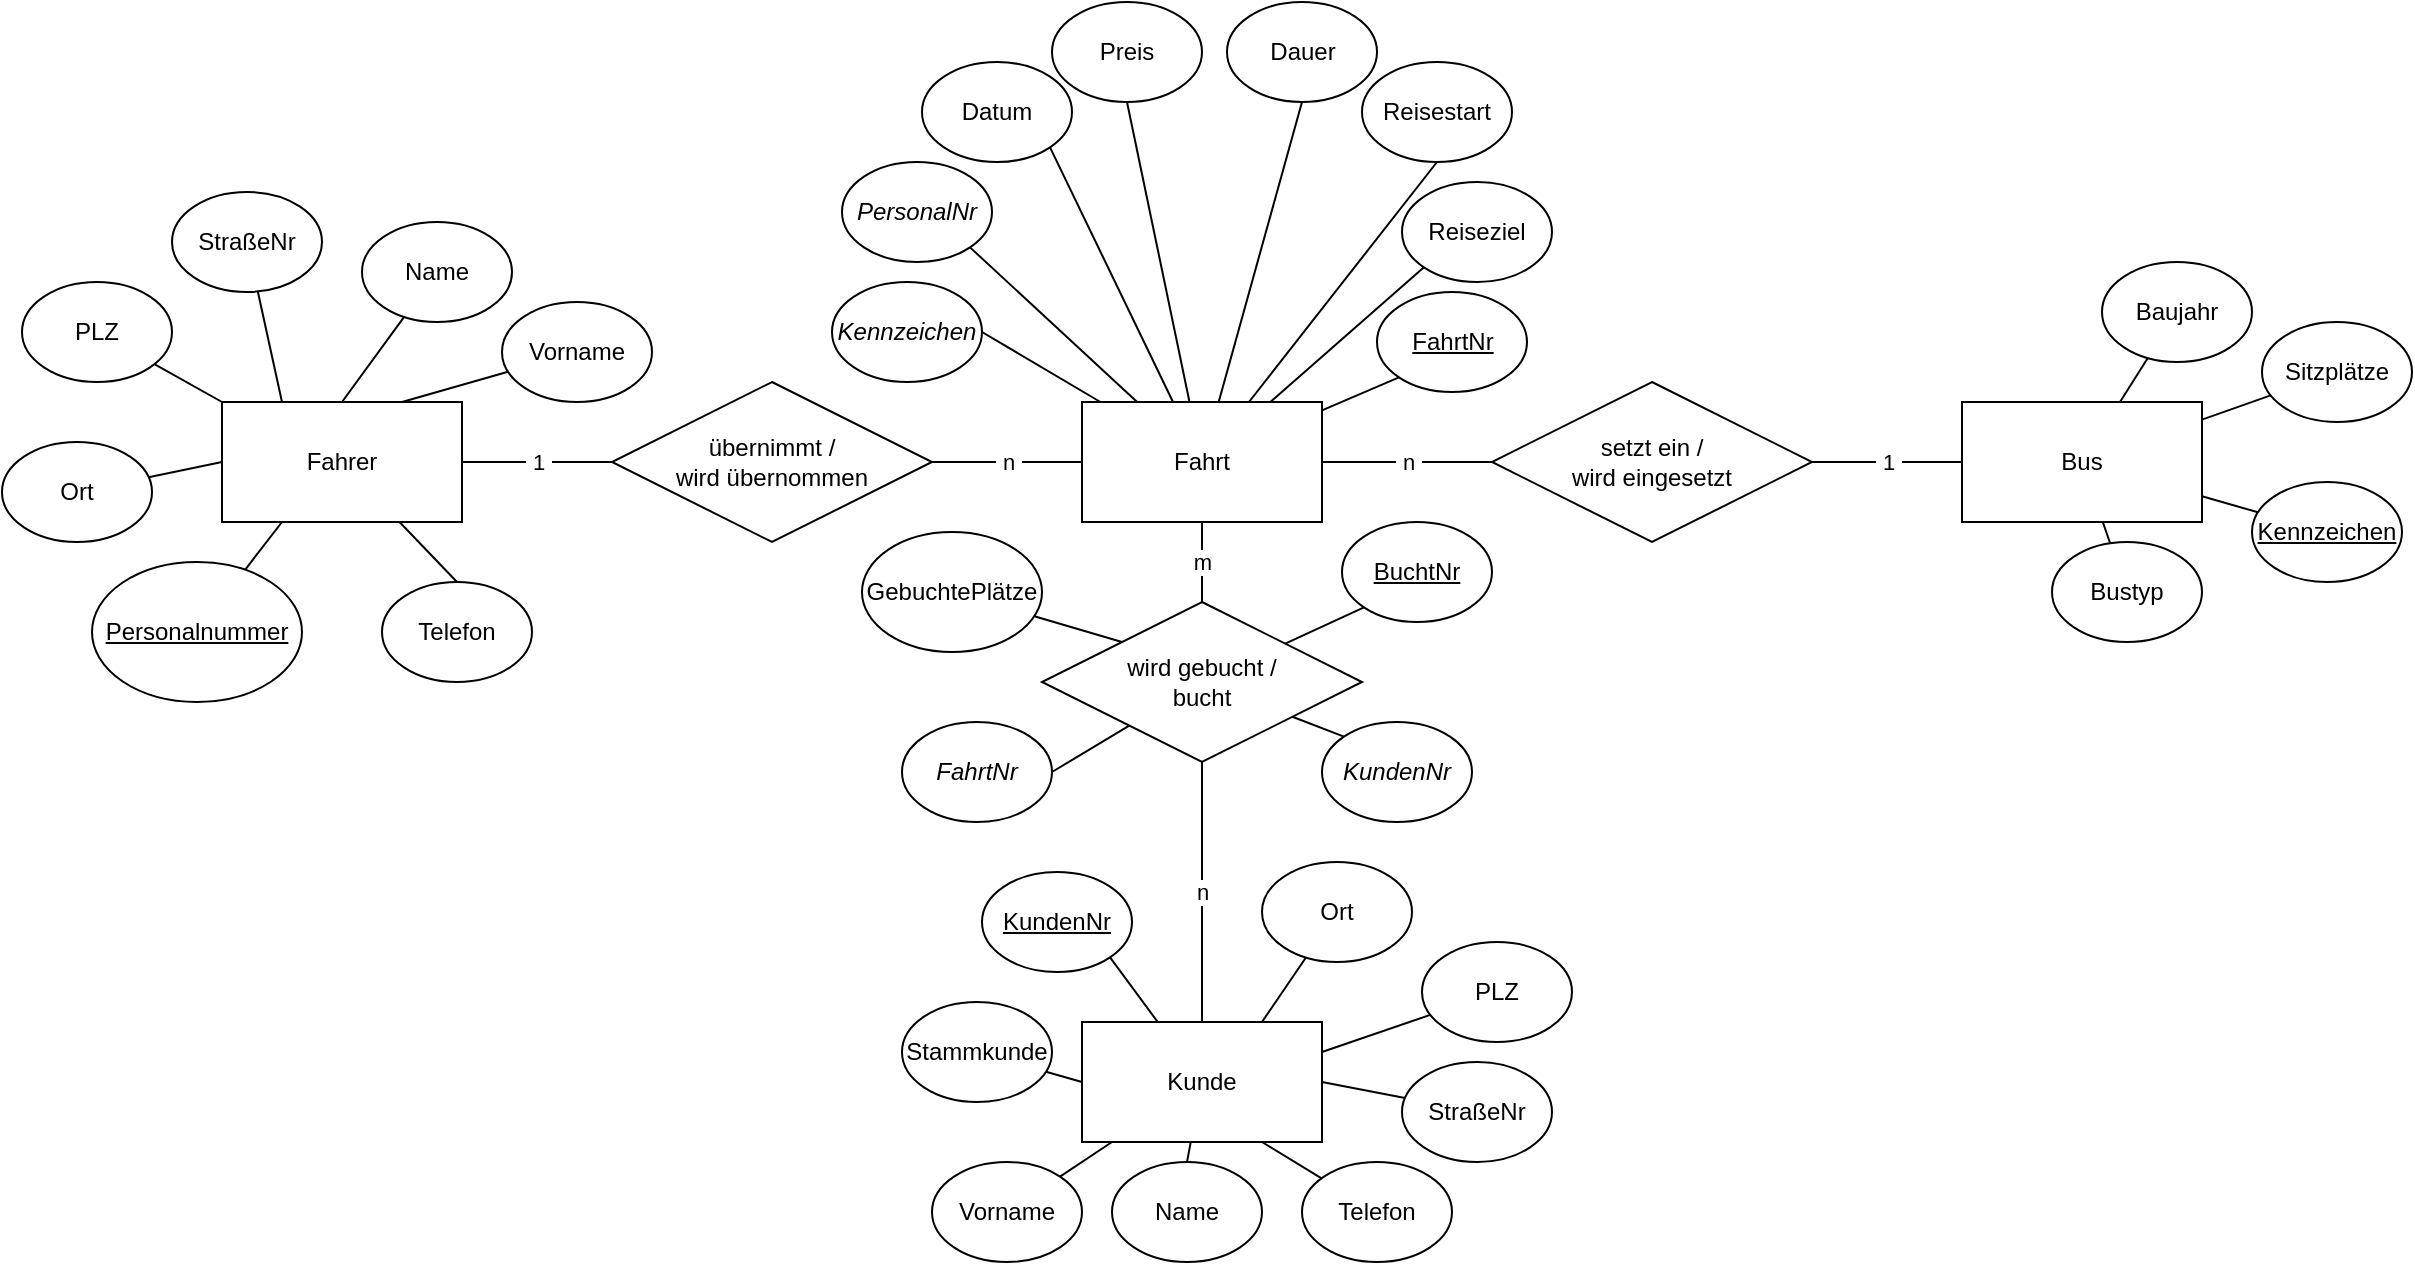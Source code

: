 <mxfile version="14.8.0" type="device"><diagram id="R2lEEEUBdFMjLlhIrx00" name="Page-1"><mxGraphModel dx="1394" dy="884" grid="1" gridSize="10" guides="1" tooltips="1" connect="1" arrows="1" fold="1" page="1" pageScale="1" pageWidth="850" pageHeight="1100" math="0" shadow="0" extFonts="Permanent Marker^https://fonts.googleapis.com/css?family=Permanent+Marker"><root><mxCell id="0"/><mxCell id="1" parent="0"/><mxCell id="NAi8lPH9xUQSaL3AmFZY-1" value="Fahrt" style="rounded=0;whiteSpace=wrap;html=1;" vertex="1" parent="1"><mxGeometry x="590" y="290" width="120" height="60" as="geometry"/></mxCell><mxCell id="NAi8lPH9xUQSaL3AmFZY-47" style="edgeStyle=none;rounded=0;orthogonalLoop=1;jettySize=auto;html=1;endArrow=none;endFill=0;" edge="1" parent="1" source="NAi8lPH9xUQSaL3AmFZY-2" target="NAi8lPH9xUQSaL3AmFZY-46"><mxGeometry relative="1" as="geometry"/></mxCell><mxCell id="NAi8lPH9xUQSaL3AmFZY-49" style="edgeStyle=none;rounded=0;orthogonalLoop=1;jettySize=auto;html=1;endArrow=none;endFill=0;" edge="1" parent="1" source="NAi8lPH9xUQSaL3AmFZY-2" target="NAi8lPH9xUQSaL3AmFZY-48"><mxGeometry relative="1" as="geometry"/></mxCell><mxCell id="NAi8lPH9xUQSaL3AmFZY-51" style="edgeStyle=none;rounded=0;orthogonalLoop=1;jettySize=auto;html=1;endArrow=none;endFill=0;" edge="1" parent="1" source="NAi8lPH9xUQSaL3AmFZY-2" target="NAi8lPH9xUQSaL3AmFZY-50"><mxGeometry relative="1" as="geometry"/></mxCell><mxCell id="NAi8lPH9xUQSaL3AmFZY-54" style="edgeStyle=none;rounded=0;orthogonalLoop=1;jettySize=auto;html=1;endArrow=none;endFill=0;" edge="1" parent="1" source="NAi8lPH9xUQSaL3AmFZY-2" target="NAi8lPH9xUQSaL3AmFZY-53"><mxGeometry relative="1" as="geometry"/></mxCell><mxCell id="NAi8lPH9xUQSaL3AmFZY-79" value="&amp;nbsp;1&amp;nbsp;" style="edgeStyle=none;rounded=0;orthogonalLoop=1;jettySize=auto;html=1;exitX=0;exitY=0.5;exitDx=0;exitDy=0;endArrow=none;endFill=0;" edge="1" parent="1" source="NAi8lPH9xUQSaL3AmFZY-2" target="NAi8lPH9xUQSaL3AmFZY-78"><mxGeometry relative="1" as="geometry"/></mxCell><mxCell id="NAi8lPH9xUQSaL3AmFZY-2" value="Bus" style="rounded=0;whiteSpace=wrap;html=1;" vertex="1" parent="1"><mxGeometry x="1030" y="290" width="120" height="60" as="geometry"/></mxCell><mxCell id="NAi8lPH9xUQSaL3AmFZY-26" style="edgeStyle=none;rounded=0;orthogonalLoop=1;jettySize=auto;html=1;exitX=0;exitY=0.5;exitDx=0;exitDy=0;endArrow=none;endFill=0;" edge="1" parent="1" source="NAi8lPH9xUQSaL3AmFZY-3" target="NAi8lPH9xUQSaL3AmFZY-24"><mxGeometry relative="1" as="geometry"/></mxCell><mxCell id="NAi8lPH9xUQSaL3AmFZY-32" style="edgeStyle=none;rounded=0;orthogonalLoop=1;jettySize=auto;html=1;exitX=0.75;exitY=1;exitDx=0;exitDy=0;endArrow=none;endFill=0;" edge="1" parent="1" source="NAi8lPH9xUQSaL3AmFZY-3" target="NAi8lPH9xUQSaL3AmFZY-31"><mxGeometry relative="1" as="geometry"/></mxCell><mxCell id="NAi8lPH9xUQSaL3AmFZY-35" style="edgeStyle=none;rounded=0;orthogonalLoop=1;jettySize=auto;html=1;exitX=1;exitY=0.5;exitDx=0;exitDy=0;endArrow=none;endFill=0;" edge="1" parent="1" source="NAi8lPH9xUQSaL3AmFZY-3" target="NAi8lPH9xUQSaL3AmFZY-33"><mxGeometry relative="1" as="geometry"/></mxCell><mxCell id="NAi8lPH9xUQSaL3AmFZY-36" style="edgeStyle=none;rounded=0;orthogonalLoop=1;jettySize=auto;html=1;exitX=0.75;exitY=0;exitDx=0;exitDy=0;endArrow=none;endFill=0;" edge="1" parent="1" source="NAi8lPH9xUQSaL3AmFZY-3" target="NAi8lPH9xUQSaL3AmFZY-34"><mxGeometry relative="1" as="geometry"/></mxCell><mxCell id="NAi8lPH9xUQSaL3AmFZY-38" style="edgeStyle=none;rounded=0;orthogonalLoop=1;jettySize=auto;html=1;exitX=1;exitY=0.25;exitDx=0;exitDy=0;endArrow=none;endFill=0;" edge="1" parent="1" source="NAi8lPH9xUQSaL3AmFZY-3" target="NAi8lPH9xUQSaL3AmFZY-37"><mxGeometry relative="1" as="geometry"/></mxCell><mxCell id="NAi8lPH9xUQSaL3AmFZY-43" value="n" style="edgeStyle=none;rounded=0;orthogonalLoop=1;jettySize=auto;html=1;exitX=0.5;exitY=0;exitDx=0;exitDy=0;endArrow=none;endFill=0;" edge="1" parent="1" source="NAi8lPH9xUQSaL3AmFZY-3" target="NAi8lPH9xUQSaL3AmFZY-40"><mxGeometry relative="1" as="geometry"/></mxCell><mxCell id="NAi8lPH9xUQSaL3AmFZY-3" value="Kunde" style="rounded=0;whiteSpace=wrap;html=1;" vertex="1" parent="1"><mxGeometry x="590" y="600" width="120" height="60" as="geometry"/></mxCell><mxCell id="NAi8lPH9xUQSaL3AmFZY-7" style="rounded=0;orthogonalLoop=1;jettySize=auto;html=1;exitX=0.5;exitY=0;exitDx=0;exitDy=0;endArrow=none;endFill=0;" edge="1" parent="1" source="NAi8lPH9xUQSaL3AmFZY-4" target="NAi8lPH9xUQSaL3AmFZY-5"><mxGeometry relative="1" as="geometry"/></mxCell><mxCell id="NAi8lPH9xUQSaL3AmFZY-9" style="edgeStyle=none;rounded=0;orthogonalLoop=1;jettySize=auto;html=1;exitX=0.75;exitY=0;exitDx=0;exitDy=0;endArrow=none;endFill=0;" edge="1" parent="1" source="NAi8lPH9xUQSaL3AmFZY-4" target="NAi8lPH9xUQSaL3AmFZY-8"><mxGeometry relative="1" as="geometry"/></mxCell><mxCell id="NAi8lPH9xUQSaL3AmFZY-11" style="edgeStyle=none;rounded=0;orthogonalLoop=1;jettySize=auto;html=1;exitX=0.25;exitY=0;exitDx=0;exitDy=0;endArrow=none;endFill=0;" edge="1" parent="1" source="NAi8lPH9xUQSaL3AmFZY-4" target="NAi8lPH9xUQSaL3AmFZY-10"><mxGeometry relative="1" as="geometry"/></mxCell><mxCell id="NAi8lPH9xUQSaL3AmFZY-14" style="edgeStyle=none;rounded=0;orthogonalLoop=1;jettySize=auto;html=1;exitX=0;exitY=0.5;exitDx=0;exitDy=0;endArrow=none;endFill=0;" edge="1" parent="1" source="NAi8lPH9xUQSaL3AmFZY-4" target="NAi8lPH9xUQSaL3AmFZY-13"><mxGeometry relative="1" as="geometry"/></mxCell><mxCell id="NAi8lPH9xUQSaL3AmFZY-15" style="edgeStyle=none;rounded=0;orthogonalLoop=1;jettySize=auto;html=1;exitX=0;exitY=0;exitDx=0;exitDy=0;endArrow=none;endFill=0;" edge="1" parent="1" source="NAi8lPH9xUQSaL3AmFZY-4" target="NAi8lPH9xUQSaL3AmFZY-12"><mxGeometry relative="1" as="geometry"/></mxCell><mxCell id="NAi8lPH9xUQSaL3AmFZY-17" style="edgeStyle=none;rounded=0;orthogonalLoop=1;jettySize=auto;html=1;exitX=0.25;exitY=1;exitDx=0;exitDy=0;endArrow=none;endFill=0;" edge="1" parent="1" source="NAi8lPH9xUQSaL3AmFZY-4" target="NAi8lPH9xUQSaL3AmFZY-16"><mxGeometry relative="1" as="geometry"/></mxCell><mxCell id="NAi8lPH9xUQSaL3AmFZY-21" value="&amp;nbsp;1&amp;nbsp;" style="edgeStyle=none;rounded=0;orthogonalLoop=1;jettySize=auto;html=1;exitX=1;exitY=0.5;exitDx=0;exitDy=0;endArrow=none;endFill=0;entryX=0;entryY=0.5;entryDx=0;entryDy=0;" edge="1" parent="1" source="NAi8lPH9xUQSaL3AmFZY-4" target="NAi8lPH9xUQSaL3AmFZY-20"><mxGeometry relative="1" as="geometry"><mxPoint x="330" y="320" as="targetPoint"/></mxGeometry></mxCell><mxCell id="NAi8lPH9xUQSaL3AmFZY-4" value="Fahrer" style="rounded=0;whiteSpace=wrap;html=1;" vertex="1" parent="1"><mxGeometry x="160" y="290" width="120" height="60" as="geometry"/></mxCell><mxCell id="NAi8lPH9xUQSaL3AmFZY-5" value="Name" style="ellipse;whiteSpace=wrap;html=1;" vertex="1" parent="1"><mxGeometry x="230" y="200" width="75" height="50" as="geometry"/></mxCell><mxCell id="NAi8lPH9xUQSaL3AmFZY-8" value="Vorname" style="ellipse;whiteSpace=wrap;html=1;" vertex="1" parent="1"><mxGeometry x="300" y="240" width="75" height="50" as="geometry"/></mxCell><mxCell id="NAi8lPH9xUQSaL3AmFZY-10" value="StraßeNr" style="ellipse;whiteSpace=wrap;html=1;" vertex="1" parent="1"><mxGeometry x="135" y="185" width="75" height="50" as="geometry"/></mxCell><mxCell id="NAi8lPH9xUQSaL3AmFZY-12" value="PLZ" style="ellipse;whiteSpace=wrap;html=1;" vertex="1" parent="1"><mxGeometry x="60" y="230" width="75" height="50" as="geometry"/></mxCell><mxCell id="NAi8lPH9xUQSaL3AmFZY-13" value="Ort" style="ellipse;whiteSpace=wrap;html=1;" vertex="1" parent="1"><mxGeometry x="50" y="310" width="75" height="50" as="geometry"/></mxCell><mxCell id="NAi8lPH9xUQSaL3AmFZY-16" value="Personalnummer" style="ellipse;whiteSpace=wrap;html=1;fontStyle=4" vertex="1" parent="1"><mxGeometry x="95" y="370" width="105" height="70" as="geometry"/></mxCell><mxCell id="NAi8lPH9xUQSaL3AmFZY-19" style="edgeStyle=none;rounded=0;orthogonalLoop=1;jettySize=auto;html=1;exitX=0.5;exitY=0;exitDx=0;exitDy=0;endArrow=none;endFill=0;" edge="1" parent="1" source="NAi8lPH9xUQSaL3AmFZY-18" target="NAi8lPH9xUQSaL3AmFZY-4"><mxGeometry relative="1" as="geometry"/></mxCell><mxCell id="NAi8lPH9xUQSaL3AmFZY-18" value="Telefon" style="ellipse;whiteSpace=wrap;html=1;" vertex="1" parent="1"><mxGeometry x="240" y="380" width="75" height="50" as="geometry"/></mxCell><mxCell id="NAi8lPH9xUQSaL3AmFZY-22" value="&amp;nbsp;n&amp;nbsp;" style="edgeStyle=none;rounded=0;orthogonalLoop=1;jettySize=auto;html=1;exitX=1;exitY=0.5;exitDx=0;exitDy=0;endArrow=none;endFill=0;" edge="1" parent="1" source="NAi8lPH9xUQSaL3AmFZY-20" target="NAi8lPH9xUQSaL3AmFZY-1"><mxGeometry relative="1" as="geometry"/></mxCell><mxCell id="NAi8lPH9xUQSaL3AmFZY-20" value="übernimmt /&lt;br&gt;wird übernommen" style="rhombus;whiteSpace=wrap;html=1;" vertex="1" parent="1"><mxGeometry x="355" y="280" width="160" height="80" as="geometry"/></mxCell><mxCell id="NAi8lPH9xUQSaL3AmFZY-25" style="edgeStyle=none;rounded=0;orthogonalLoop=1;jettySize=auto;html=1;exitX=1;exitY=1;exitDx=0;exitDy=0;endArrow=none;endFill=0;" edge="1" parent="1" source="NAi8lPH9xUQSaL3AmFZY-23" target="NAi8lPH9xUQSaL3AmFZY-3"><mxGeometry relative="1" as="geometry"/></mxCell><mxCell id="NAi8lPH9xUQSaL3AmFZY-23" value="KundenNr" style="ellipse;whiteSpace=wrap;html=1;fontStyle=4" vertex="1" parent="1"><mxGeometry x="540" y="525" width="75" height="50" as="geometry"/></mxCell><mxCell id="NAi8lPH9xUQSaL3AmFZY-24" value="Stammkunde" style="ellipse;whiteSpace=wrap;html=1;" vertex="1" parent="1"><mxGeometry x="500" y="590" width="75" height="50" as="geometry"/></mxCell><mxCell id="NAi8lPH9xUQSaL3AmFZY-28" style="edgeStyle=none;rounded=0;orthogonalLoop=1;jettySize=auto;html=1;exitX=1;exitY=0;exitDx=0;exitDy=0;endArrow=none;endFill=0;" edge="1" parent="1" source="NAi8lPH9xUQSaL3AmFZY-27" target="NAi8lPH9xUQSaL3AmFZY-3"><mxGeometry relative="1" as="geometry"/></mxCell><mxCell id="NAi8lPH9xUQSaL3AmFZY-27" value="Vorname" style="ellipse;whiteSpace=wrap;html=1;" vertex="1" parent="1"><mxGeometry x="515" y="670" width="75" height="50" as="geometry"/></mxCell><mxCell id="NAi8lPH9xUQSaL3AmFZY-30" style="edgeStyle=none;rounded=0;orthogonalLoop=1;jettySize=auto;html=1;exitX=0.5;exitY=0;exitDx=0;exitDy=0;endArrow=none;endFill=0;startArrow=none;" edge="1" parent="1" source="NAi8lPH9xUQSaL3AmFZY-29" target="NAi8lPH9xUQSaL3AmFZY-3"><mxGeometry relative="1" as="geometry"><mxPoint x="630" y="760.0" as="sourcePoint"/></mxGeometry></mxCell><mxCell id="NAi8lPH9xUQSaL3AmFZY-31" value="Telefon" style="ellipse;whiteSpace=wrap;html=1;" vertex="1" parent="1"><mxGeometry x="700" y="670" width="75" height="50" as="geometry"/></mxCell><mxCell id="NAi8lPH9xUQSaL3AmFZY-33" value="StraßeNr" style="ellipse;whiteSpace=wrap;html=1;" vertex="1" parent="1"><mxGeometry x="750" y="620" width="75" height="50" as="geometry"/></mxCell><mxCell id="NAi8lPH9xUQSaL3AmFZY-34" value="Ort" style="ellipse;whiteSpace=wrap;html=1;" vertex="1" parent="1"><mxGeometry x="680" y="520" width="75" height="50" as="geometry"/></mxCell><mxCell id="NAi8lPH9xUQSaL3AmFZY-37" value="PLZ" style="ellipse;whiteSpace=wrap;html=1;" vertex="1" parent="1"><mxGeometry x="760" y="560" width="75" height="50" as="geometry"/></mxCell><mxCell id="NAi8lPH9xUQSaL3AmFZY-42" style="edgeStyle=none;rounded=0;orthogonalLoop=1;jettySize=auto;html=1;exitX=0;exitY=0;exitDx=0;exitDy=0;endArrow=none;endFill=0;" edge="1" parent="1" source="NAi8lPH9xUQSaL3AmFZY-40" target="NAi8lPH9xUQSaL3AmFZY-41"><mxGeometry relative="1" as="geometry"/></mxCell><mxCell id="NAi8lPH9xUQSaL3AmFZY-44" value="m" style="edgeStyle=none;rounded=0;orthogonalLoop=1;jettySize=auto;html=1;exitX=0.5;exitY=0;exitDx=0;exitDy=0;endArrow=none;endFill=0;" edge="1" parent="1" source="NAi8lPH9xUQSaL3AmFZY-40" target="NAi8lPH9xUQSaL3AmFZY-1"><mxGeometry relative="1" as="geometry"/></mxCell><mxCell id="NAi8lPH9xUQSaL3AmFZY-40" value="wird gebucht /&lt;br&gt;bucht" style="rhombus;whiteSpace=wrap;html=1;" vertex="1" parent="1"><mxGeometry x="570" y="390" width="160" height="80" as="geometry"/></mxCell><mxCell id="NAi8lPH9xUQSaL3AmFZY-41" value="GebuchtePlätze" style="ellipse;whiteSpace=wrap;html=1;" vertex="1" parent="1"><mxGeometry x="480" y="355" width="90" height="60" as="geometry"/></mxCell><mxCell id="NAi8lPH9xUQSaL3AmFZY-46" value="Bustyp" style="ellipse;whiteSpace=wrap;html=1;" vertex="1" parent="1"><mxGeometry x="1075" y="360" width="75" height="50" as="geometry"/></mxCell><mxCell id="NAi8lPH9xUQSaL3AmFZY-48" value="Kennzeichen" style="ellipse;whiteSpace=wrap;html=1;fontStyle=4" vertex="1" parent="1"><mxGeometry x="1175" y="330" width="75" height="50" as="geometry"/></mxCell><mxCell id="NAi8lPH9xUQSaL3AmFZY-50" value="Sitzplätze" style="ellipse;whiteSpace=wrap;html=1;" vertex="1" parent="1"><mxGeometry x="1180" y="250" width="75" height="50" as="geometry"/></mxCell><mxCell id="NAi8lPH9xUQSaL3AmFZY-53" value="Baujahr" style="ellipse;whiteSpace=wrap;html=1;" vertex="1" parent="1"><mxGeometry x="1100" y="220" width="75" height="50" as="geometry"/></mxCell><mxCell id="NAi8lPH9xUQSaL3AmFZY-29" value="Name" style="ellipse;whiteSpace=wrap;html=1;" vertex="1" parent="1"><mxGeometry x="605" y="670" width="75" height="50" as="geometry"/></mxCell><mxCell id="NAi8lPH9xUQSaL3AmFZY-57" style="edgeStyle=none;rounded=0;orthogonalLoop=1;jettySize=auto;html=1;exitX=1;exitY=1;exitDx=0;exitDy=0;endArrow=none;endFill=0;" edge="1" parent="1" source="NAi8lPH9xUQSaL3AmFZY-56" target="NAi8lPH9xUQSaL3AmFZY-1"><mxGeometry relative="1" as="geometry"/></mxCell><mxCell id="NAi8lPH9xUQSaL3AmFZY-56" value="Datum" style="ellipse;whiteSpace=wrap;html=1;" vertex="1" parent="1"><mxGeometry x="510" y="120" width="75" height="50" as="geometry"/></mxCell><mxCell id="NAi8lPH9xUQSaL3AmFZY-59" style="edgeStyle=none;rounded=0;orthogonalLoop=1;jettySize=auto;html=1;exitX=0.5;exitY=1;exitDx=0;exitDy=0;endArrow=none;endFill=0;" edge="1" parent="1" source="NAi8lPH9xUQSaL3AmFZY-58" target="NAi8lPH9xUQSaL3AmFZY-1"><mxGeometry relative="1" as="geometry"/></mxCell><mxCell id="NAi8lPH9xUQSaL3AmFZY-58" value="Preis" style="ellipse;whiteSpace=wrap;html=1;" vertex="1" parent="1"><mxGeometry x="575" y="90" width="75" height="50" as="geometry"/></mxCell><mxCell id="NAi8lPH9xUQSaL3AmFZY-61" style="edgeStyle=none;rounded=0;orthogonalLoop=1;jettySize=auto;html=1;exitX=0;exitY=1;exitDx=0;exitDy=0;endArrow=none;endFill=0;" edge="1" parent="1" source="NAi8lPH9xUQSaL3AmFZY-60" target="NAi8lPH9xUQSaL3AmFZY-1"><mxGeometry relative="1" as="geometry"><mxPoint x="650" y="310" as="targetPoint"/></mxGeometry></mxCell><mxCell id="NAi8lPH9xUQSaL3AmFZY-60" value="FahrtNr" style="ellipse;whiteSpace=wrap;html=1;fontStyle=4" vertex="1" parent="1"><mxGeometry x="737.5" y="235" width="75" height="50" as="geometry"/></mxCell><mxCell id="NAi8lPH9xUQSaL3AmFZY-63" style="edgeStyle=none;rounded=0;orthogonalLoop=1;jettySize=auto;html=1;exitX=0;exitY=1;exitDx=0;exitDy=0;endArrow=none;endFill=0;" edge="1" parent="1" source="NAi8lPH9xUQSaL3AmFZY-62" target="NAi8lPH9xUQSaL3AmFZY-1"><mxGeometry relative="1" as="geometry"/></mxCell><mxCell id="NAi8lPH9xUQSaL3AmFZY-62" value="Reiseziel" style="ellipse;whiteSpace=wrap;html=1;" vertex="1" parent="1"><mxGeometry x="750" y="180" width="75" height="50" as="geometry"/></mxCell><mxCell id="NAi8lPH9xUQSaL3AmFZY-65" style="edgeStyle=none;rounded=0;orthogonalLoop=1;jettySize=auto;html=1;exitX=0.5;exitY=1;exitDx=0;exitDy=0;endArrow=none;endFill=0;" edge="1" parent="1" source="NAi8lPH9xUQSaL3AmFZY-64" target="NAi8lPH9xUQSaL3AmFZY-1"><mxGeometry relative="1" as="geometry"/></mxCell><mxCell id="NAi8lPH9xUQSaL3AmFZY-64" value="Reisestart" style="ellipse;whiteSpace=wrap;html=1;" vertex="1" parent="1"><mxGeometry x="730" y="120" width="75" height="50" as="geometry"/></mxCell><mxCell id="NAi8lPH9xUQSaL3AmFZY-67" style="edgeStyle=none;rounded=0;orthogonalLoop=1;jettySize=auto;html=1;exitX=0.5;exitY=1;exitDx=0;exitDy=0;endArrow=none;endFill=0;" edge="1" parent="1" source="NAi8lPH9xUQSaL3AmFZY-66" target="NAi8lPH9xUQSaL3AmFZY-1"><mxGeometry relative="1" as="geometry"/></mxCell><mxCell id="NAi8lPH9xUQSaL3AmFZY-66" value="Dauer" style="ellipse;whiteSpace=wrap;html=1;" vertex="1" parent="1"><mxGeometry x="662.5" y="90" width="75" height="50" as="geometry"/></mxCell><mxCell id="NAi8lPH9xUQSaL3AmFZY-69" style="edgeStyle=none;rounded=0;orthogonalLoop=1;jettySize=auto;html=1;exitX=1;exitY=1;exitDx=0;exitDy=0;endArrow=none;endFill=0;" edge="1" parent="1" source="NAi8lPH9xUQSaL3AmFZY-68" target="NAi8lPH9xUQSaL3AmFZY-1"><mxGeometry relative="1" as="geometry"/></mxCell><mxCell id="NAi8lPH9xUQSaL3AmFZY-68" value="PersonalNr" style="ellipse;whiteSpace=wrap;html=1;fontStyle=2" vertex="1" parent="1"><mxGeometry x="470" y="170" width="75" height="50" as="geometry"/></mxCell><mxCell id="NAi8lPH9xUQSaL3AmFZY-71" style="edgeStyle=none;rounded=0;orthogonalLoop=1;jettySize=auto;html=1;exitX=1;exitY=0.5;exitDx=0;exitDy=0;endArrow=none;endFill=0;" edge="1" parent="1" source="NAi8lPH9xUQSaL3AmFZY-70" target="NAi8lPH9xUQSaL3AmFZY-1"><mxGeometry relative="1" as="geometry"/></mxCell><mxCell id="NAi8lPH9xUQSaL3AmFZY-70" value="Kennzeichen" style="ellipse;whiteSpace=wrap;html=1;fontStyle=2" vertex="1" parent="1"><mxGeometry x="465" y="230" width="75" height="50" as="geometry"/></mxCell><mxCell id="NAi8lPH9xUQSaL3AmFZY-73" style="edgeStyle=none;rounded=0;orthogonalLoop=1;jettySize=auto;html=1;exitX=0;exitY=1;exitDx=0;exitDy=0;endArrow=none;endFill=0;" edge="1" parent="1" source="NAi8lPH9xUQSaL3AmFZY-72" target="NAi8lPH9xUQSaL3AmFZY-40"><mxGeometry relative="1" as="geometry"/></mxCell><mxCell id="NAi8lPH9xUQSaL3AmFZY-72" value="BuchtNr" style="ellipse;whiteSpace=wrap;html=1;fontStyle=4" vertex="1" parent="1"><mxGeometry x="720" y="350" width="75" height="50" as="geometry"/></mxCell><mxCell id="NAi8lPH9xUQSaL3AmFZY-75" style="edgeStyle=none;rounded=0;orthogonalLoop=1;jettySize=auto;html=1;exitX=1;exitY=0.5;exitDx=0;exitDy=0;endArrow=none;endFill=0;" edge="1" parent="1" source="NAi8lPH9xUQSaL3AmFZY-74" target="NAi8lPH9xUQSaL3AmFZY-40"><mxGeometry relative="1" as="geometry"/></mxCell><mxCell id="NAi8lPH9xUQSaL3AmFZY-74" value="FahrtNr" style="ellipse;whiteSpace=wrap;html=1;fontStyle=2" vertex="1" parent="1"><mxGeometry x="500" y="450" width="75" height="50" as="geometry"/></mxCell><mxCell id="NAi8lPH9xUQSaL3AmFZY-77" style="edgeStyle=none;rounded=0;orthogonalLoop=1;jettySize=auto;html=1;exitX=0;exitY=0;exitDx=0;exitDy=0;endArrow=none;endFill=0;" edge="1" parent="1" source="NAi8lPH9xUQSaL3AmFZY-76" target="NAi8lPH9xUQSaL3AmFZY-40"><mxGeometry relative="1" as="geometry"/></mxCell><mxCell id="NAi8lPH9xUQSaL3AmFZY-76" value="KundenNr" style="ellipse;whiteSpace=wrap;html=1;fontStyle=2" vertex="1" parent="1"><mxGeometry x="710" y="450" width="75" height="50" as="geometry"/></mxCell><mxCell id="NAi8lPH9xUQSaL3AmFZY-80" value="&amp;nbsp;n&amp;nbsp;" style="edgeStyle=none;rounded=0;orthogonalLoop=1;jettySize=auto;html=1;exitX=0;exitY=0.5;exitDx=0;exitDy=0;endArrow=none;endFill=0;" edge="1" parent="1" source="NAi8lPH9xUQSaL3AmFZY-78" target="NAi8lPH9xUQSaL3AmFZY-1"><mxGeometry relative="1" as="geometry"/></mxCell><mxCell id="NAi8lPH9xUQSaL3AmFZY-78" value="setzt ein /&lt;br&gt;wird eingesetzt" style="rhombus;whiteSpace=wrap;html=1;" vertex="1" parent="1"><mxGeometry x="795" y="280" width="160" height="80" as="geometry"/></mxCell><mxCell id="NAi8lPH9xUQSaL3AmFZY-82" style="edgeStyle=none;rounded=0;orthogonalLoop=1;jettySize=auto;html=1;exitX=0;exitY=1;exitDx=0;exitDy=0;endArrow=none;endFill=0;" edge="1" parent="1" source="NAi8lPH9xUQSaL3AmFZY-78" target="NAi8lPH9xUQSaL3AmFZY-78"><mxGeometry relative="1" as="geometry"/></mxCell></root></mxGraphModel></diagram></mxfile>
